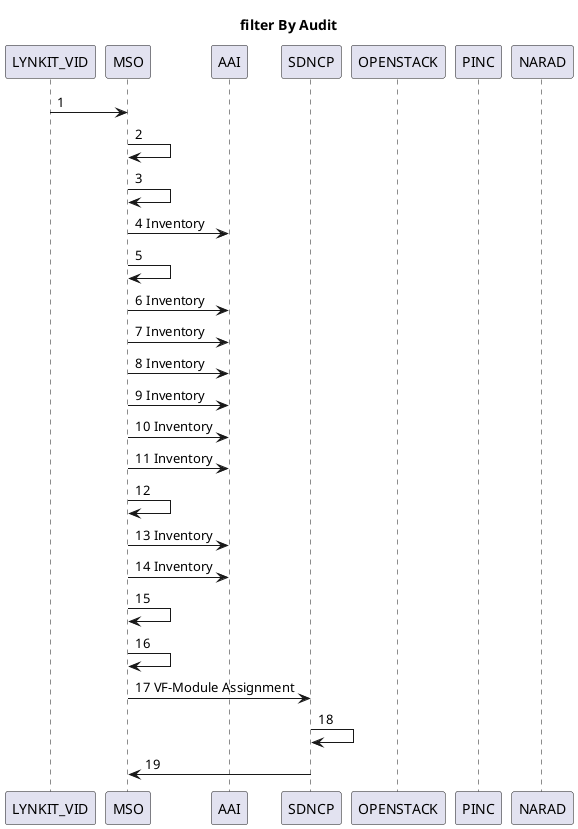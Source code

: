 @startuml
title filter By Audit
participant LYNKIT_VID order 0
participant MSO order 1
participant AAI order 2
participant SDNCP order 3
participant OPENSTACK order 4
participant PINC order 5
participant NARAD order 6
LYNKIT_VID->MSO : 1 
MSO->MSO : 2 
MSO->MSO : 3 
MSO->AAI : 4 Inventory
MSO->MSO : 5 
MSO->AAI : 6 Inventory
MSO->AAI : 7 Inventory
MSO->AAI : 8 Inventory
MSO->AAI : 9 Inventory
MSO->AAI : 10 Inventory
MSO->AAI : 11 Inventory
MSO->MSO : 12 
MSO->AAI : 13 Inventory
MSO->AAI : 14 Inventory
MSO->MSO : 15 
MSO->MSO : 16 
MSO->SDNCP : 17 VF-Module Assignment
SDNCP->SDNCP : 18 
SDNCP->MSO : 19 
@enduml